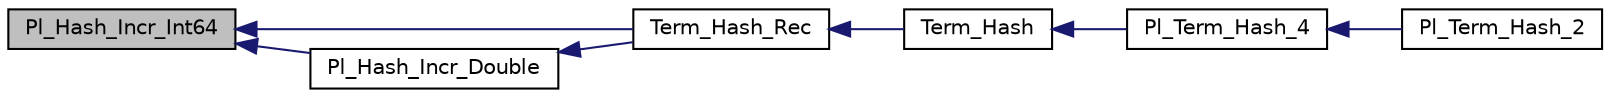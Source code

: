 digraph "Pl_Hash_Incr_Int64"
{
  edge [fontname="Helvetica",fontsize="10",labelfontname="Helvetica",labelfontsize="10"];
  node [fontname="Helvetica",fontsize="10",shape=record];
  rankdir="LR";
  Node1 [label="Pl_Hash_Incr_Int64",height=0.2,width=0.4,color="black", fillcolor="grey75", style="filled", fontcolor="black"];
  Node1 -> Node2 [dir="back",color="midnightblue",fontsize="10",style="solid"];
  Node2 [label="Term_Hash_Rec",height=0.2,width=0.4,color="black", fillcolor="white", style="filled",URL="$term__supp_8c.html#a3a40eeb504783788c0a7348b20cd4406"];
  Node2 -> Node3 [dir="back",color="midnightblue",fontsize="10",style="solid"];
  Node3 [label="Term_Hash",height=0.2,width=0.4,color="black", fillcolor="white", style="filled",URL="$term__supp_8c.html#a3c3a2ab92ae862ab97d7b387f86163f4"];
  Node3 -> Node4 [dir="back",color="midnightblue",fontsize="10",style="solid"];
  Node4 [label="Pl_Term_Hash_4",height=0.2,width=0.4,color="black", fillcolor="white", style="filled",URL="$term__supp_8c.html#ab6030f1e3ba17884549245a2180d345f"];
  Node4 -> Node5 [dir="back",color="midnightblue",fontsize="10",style="solid"];
  Node5 [label="Pl_Term_Hash_2",height=0.2,width=0.4,color="black", fillcolor="white", style="filled",URL="$term__supp_8c.html#a6edcb23009a9a5206b978db2ffffb745"];
  Node1 -> Node6 [dir="back",color="midnightblue",fontsize="10",style="solid"];
  Node6 [label="Pl_Hash_Incr_Double",height=0.2,width=0.4,color="black", fillcolor="white", style="filled",URL="$hash__fct_8h.html#a6587ebf9a68dd6d3d72d4c910cf68108"];
  Node6 -> Node2 [dir="back",color="midnightblue",fontsize="10",style="solid"];
}
